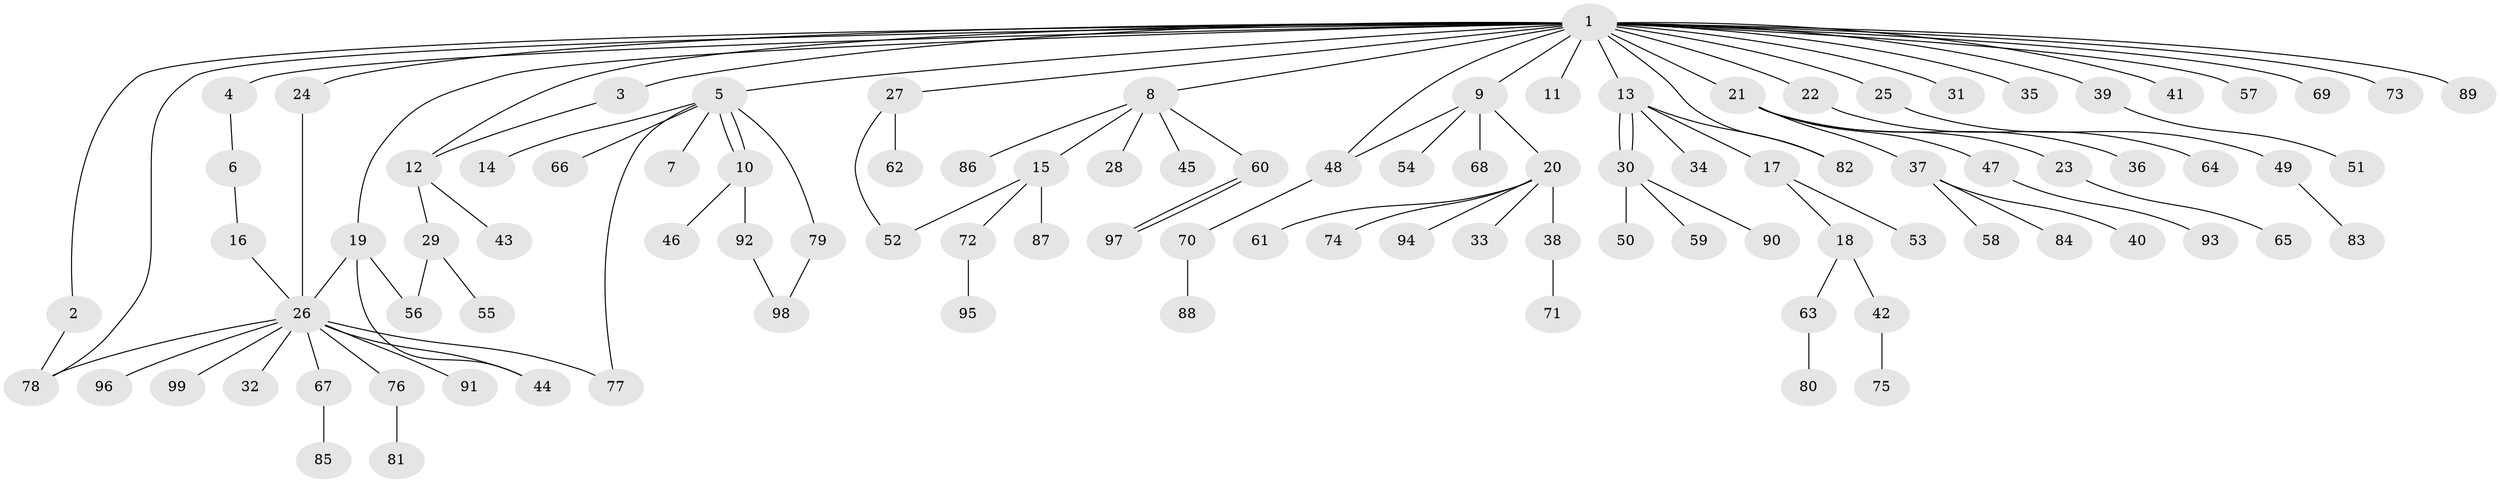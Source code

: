 // coarse degree distribution, {23: 0.02564102564102564, 2: 0.23076923076923078, 6: 0.05128205128205128, 3: 0.10256410256410256, 4: 0.05128205128205128, 1: 0.5384615384615384}
// Generated by graph-tools (version 1.1) at 2025/18/03/04/25 18:18:11]
// undirected, 99 vertices, 113 edges
graph export_dot {
graph [start="1"]
  node [color=gray90,style=filled];
  1;
  2;
  3;
  4;
  5;
  6;
  7;
  8;
  9;
  10;
  11;
  12;
  13;
  14;
  15;
  16;
  17;
  18;
  19;
  20;
  21;
  22;
  23;
  24;
  25;
  26;
  27;
  28;
  29;
  30;
  31;
  32;
  33;
  34;
  35;
  36;
  37;
  38;
  39;
  40;
  41;
  42;
  43;
  44;
  45;
  46;
  47;
  48;
  49;
  50;
  51;
  52;
  53;
  54;
  55;
  56;
  57;
  58;
  59;
  60;
  61;
  62;
  63;
  64;
  65;
  66;
  67;
  68;
  69;
  70;
  71;
  72;
  73;
  74;
  75;
  76;
  77;
  78;
  79;
  80;
  81;
  82;
  83;
  84;
  85;
  86;
  87;
  88;
  89;
  90;
  91;
  92;
  93;
  94;
  95;
  96;
  97;
  98;
  99;
  1 -- 2;
  1 -- 3;
  1 -- 4;
  1 -- 5;
  1 -- 8;
  1 -- 9;
  1 -- 11;
  1 -- 12;
  1 -- 13;
  1 -- 19;
  1 -- 21;
  1 -- 22;
  1 -- 24;
  1 -- 25;
  1 -- 27;
  1 -- 31;
  1 -- 35;
  1 -- 39;
  1 -- 41;
  1 -- 48;
  1 -- 57;
  1 -- 69;
  1 -- 73;
  1 -- 78;
  1 -- 82;
  1 -- 89;
  2 -- 78;
  3 -- 12;
  4 -- 6;
  5 -- 7;
  5 -- 10;
  5 -- 10;
  5 -- 14;
  5 -- 66;
  5 -- 77;
  5 -- 79;
  6 -- 16;
  8 -- 15;
  8 -- 28;
  8 -- 45;
  8 -- 60;
  8 -- 86;
  9 -- 20;
  9 -- 48;
  9 -- 54;
  9 -- 68;
  10 -- 46;
  10 -- 92;
  12 -- 29;
  12 -- 43;
  13 -- 17;
  13 -- 30;
  13 -- 30;
  13 -- 34;
  13 -- 82;
  15 -- 52;
  15 -- 72;
  15 -- 87;
  16 -- 26;
  17 -- 18;
  17 -- 53;
  18 -- 42;
  18 -- 63;
  19 -- 26;
  19 -- 44;
  19 -- 56;
  20 -- 33;
  20 -- 38;
  20 -- 61;
  20 -- 74;
  20 -- 94;
  21 -- 23;
  21 -- 36;
  21 -- 37;
  21 -- 47;
  22 -- 64;
  23 -- 65;
  24 -- 26;
  25 -- 49;
  26 -- 32;
  26 -- 44;
  26 -- 67;
  26 -- 76;
  26 -- 77;
  26 -- 78;
  26 -- 91;
  26 -- 96;
  26 -- 99;
  27 -- 52;
  27 -- 62;
  29 -- 55;
  29 -- 56;
  30 -- 50;
  30 -- 59;
  30 -- 90;
  37 -- 40;
  37 -- 58;
  37 -- 84;
  38 -- 71;
  39 -- 51;
  42 -- 75;
  47 -- 93;
  48 -- 70;
  49 -- 83;
  60 -- 97;
  60 -- 97;
  63 -- 80;
  67 -- 85;
  70 -- 88;
  72 -- 95;
  76 -- 81;
  79 -- 98;
  92 -- 98;
}
